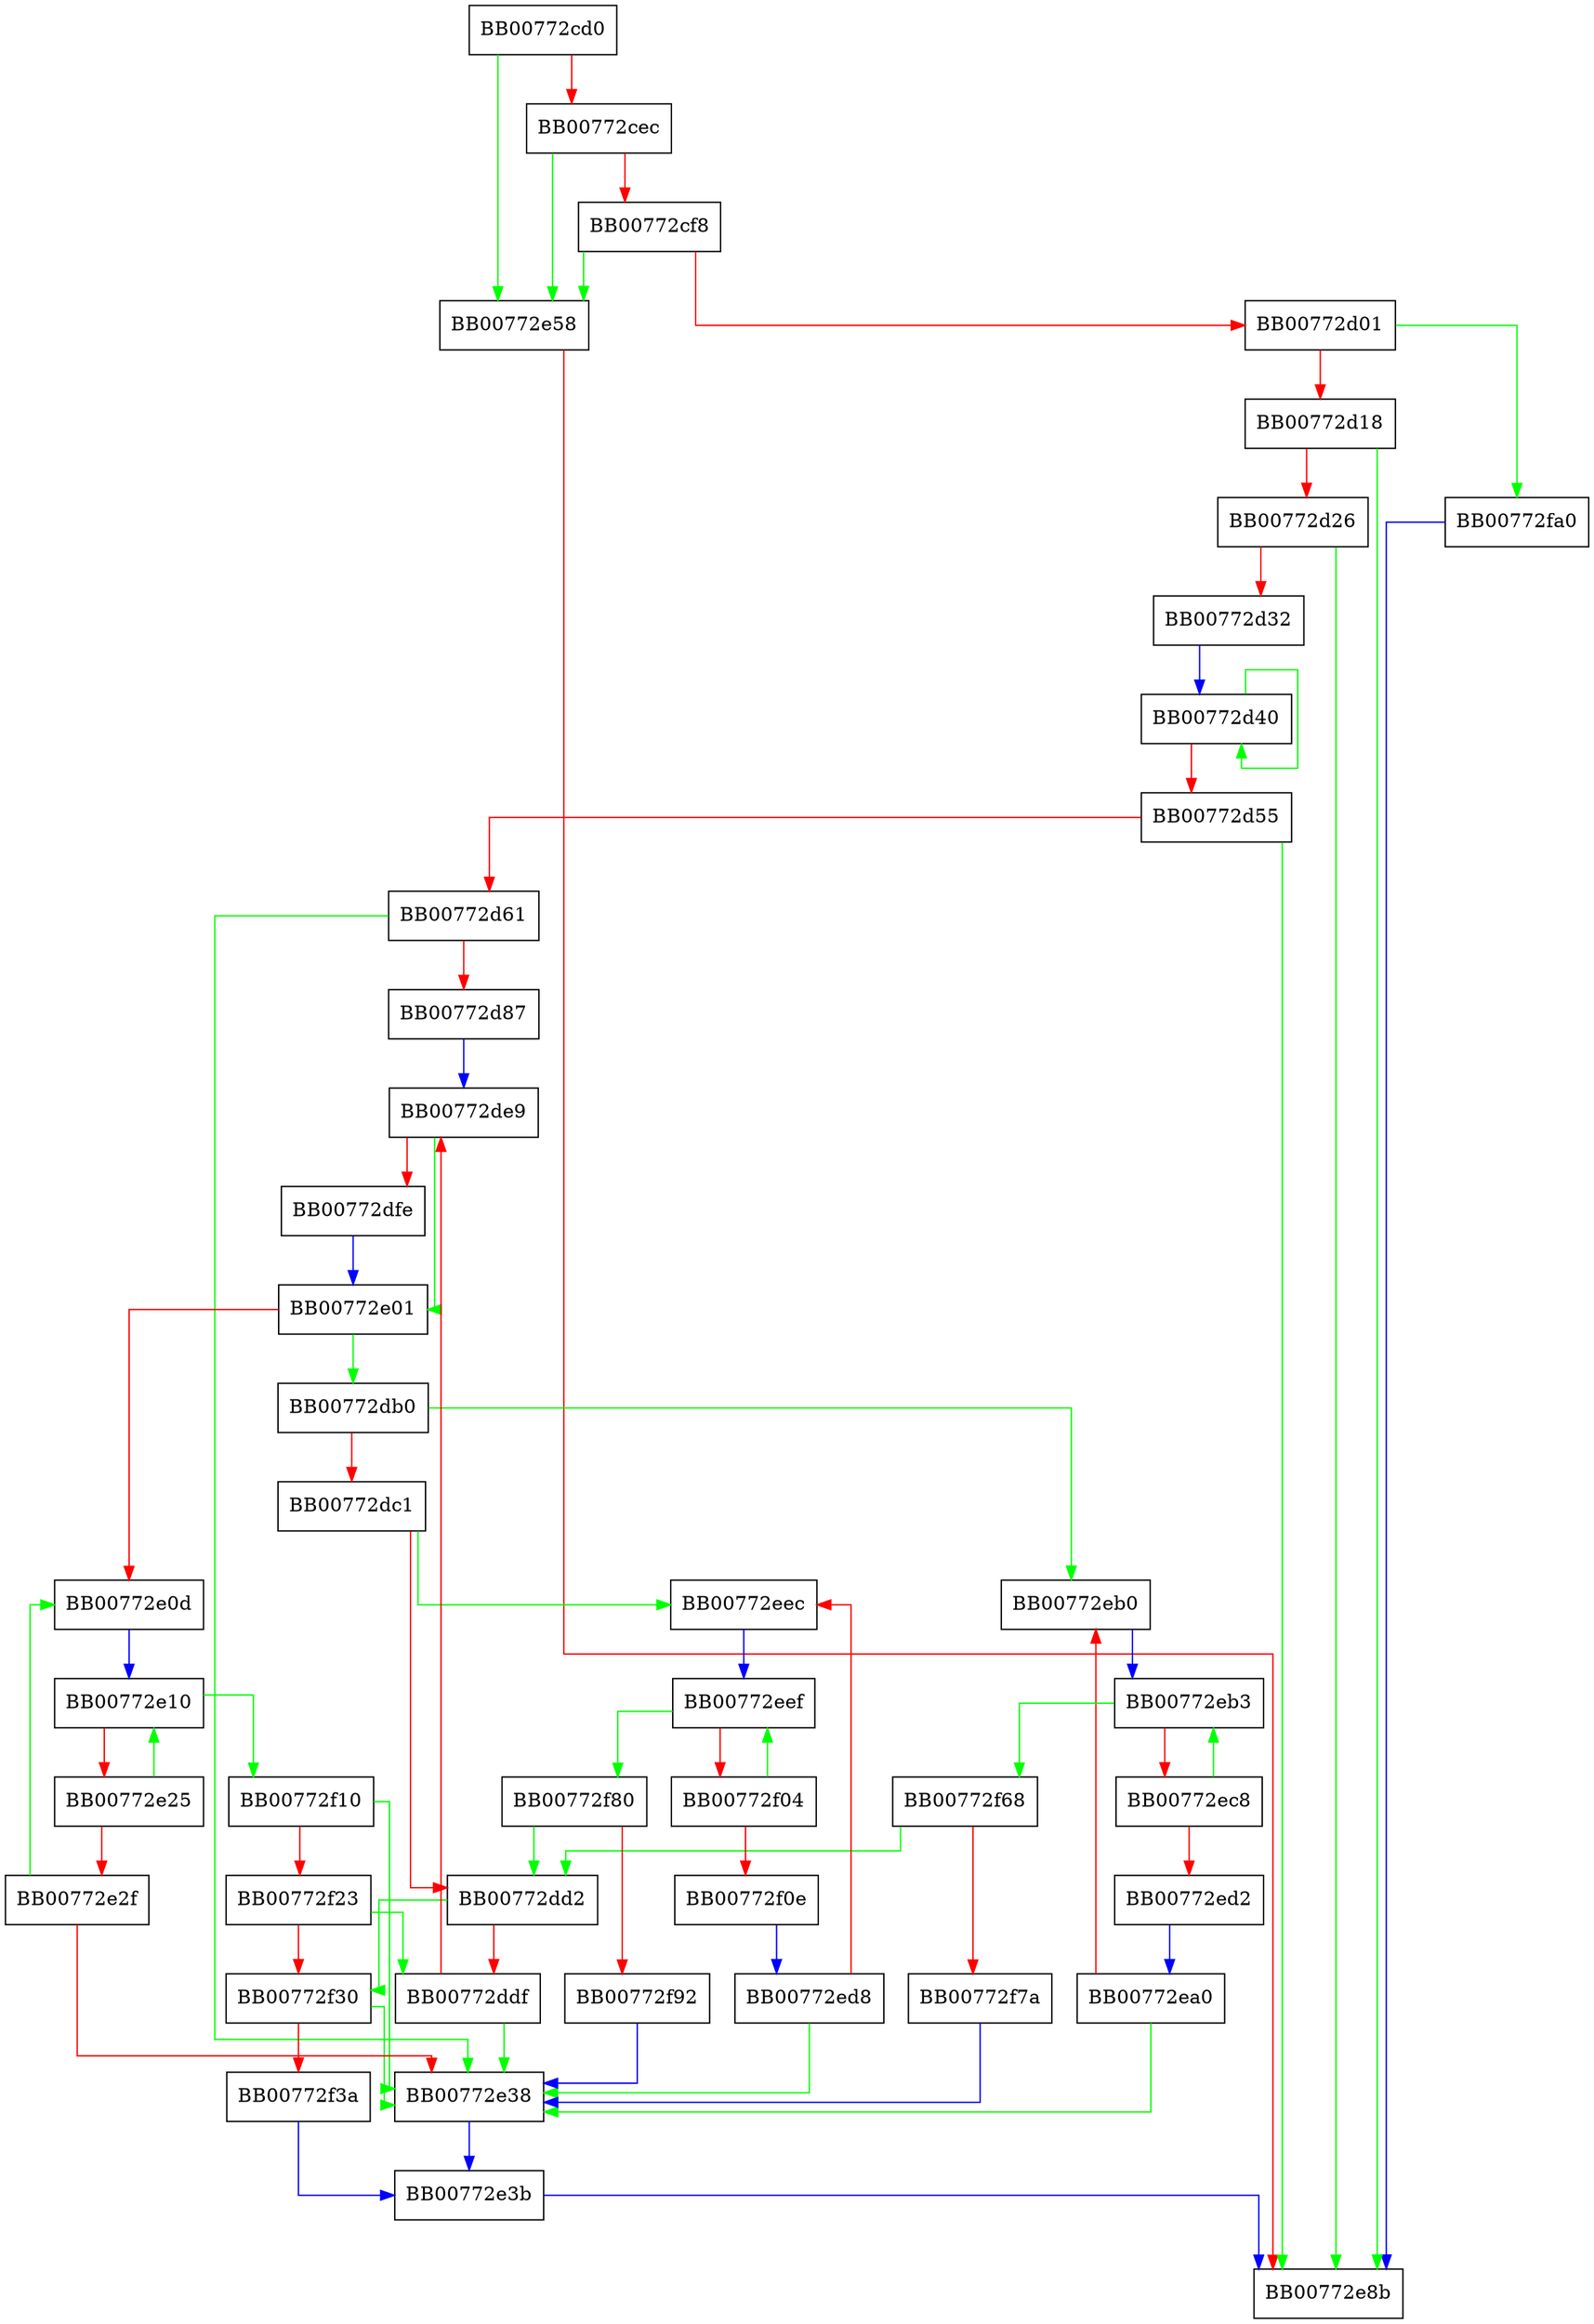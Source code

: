 digraph ossl_hpke_str2suite {
  node [shape="box"];
  graph [splines=ortho];
  BB00772cd0 -> BB00772e58 [color="green"];
  BB00772cd0 -> BB00772cec [color="red"];
  BB00772cec -> BB00772e58 [color="green"];
  BB00772cec -> BB00772cf8 [color="red"];
  BB00772cf8 -> BB00772e58 [color="green"];
  BB00772cf8 -> BB00772d01 [color="red"];
  BB00772d01 -> BB00772fa0 [color="green"];
  BB00772d01 -> BB00772d18 [color="red"];
  BB00772d18 -> BB00772e8b [color="green"];
  BB00772d18 -> BB00772d26 [color="red"];
  BB00772d26 -> BB00772e8b [color="green"];
  BB00772d26 -> BB00772d32 [color="red"];
  BB00772d32 -> BB00772d40 [color="blue"];
  BB00772d40 -> BB00772d40 [color="green"];
  BB00772d40 -> BB00772d55 [color="red"];
  BB00772d55 -> BB00772e8b [color="green"];
  BB00772d55 -> BB00772d61 [color="red"];
  BB00772d61 -> BB00772e38 [color="green"];
  BB00772d61 -> BB00772d87 [color="red"];
  BB00772d87 -> BB00772de9 [color="blue"];
  BB00772db0 -> BB00772eb0 [color="green"];
  BB00772db0 -> BB00772dc1 [color="red"];
  BB00772dc1 -> BB00772eec [color="green"];
  BB00772dc1 -> BB00772dd2 [color="red"];
  BB00772dd2 -> BB00772f30 [color="green"];
  BB00772dd2 -> BB00772ddf [color="red"];
  BB00772ddf -> BB00772e38 [color="green"];
  BB00772ddf -> BB00772de9 [color="red"];
  BB00772de9 -> BB00772e01 [color="green"];
  BB00772de9 -> BB00772dfe [color="red"];
  BB00772dfe -> BB00772e01 [color="blue"];
  BB00772e01 -> BB00772db0 [color="green"];
  BB00772e01 -> BB00772e0d [color="red"];
  BB00772e0d -> BB00772e10 [color="blue"];
  BB00772e10 -> BB00772f10 [color="green"];
  BB00772e10 -> BB00772e25 [color="red"];
  BB00772e25 -> BB00772e10 [color="green"];
  BB00772e25 -> BB00772e2f [color="red"];
  BB00772e2f -> BB00772e0d [color="green"];
  BB00772e2f -> BB00772e38 [color="red"];
  BB00772e38 -> BB00772e3b [color="blue"];
  BB00772e3b -> BB00772e8b [color="blue"];
  BB00772e58 -> BB00772e8b [color="red"];
  BB00772ea0 -> BB00772e38 [color="green"];
  BB00772ea0 -> BB00772eb0 [color="red"];
  BB00772eb0 -> BB00772eb3 [color="blue"];
  BB00772eb3 -> BB00772f68 [color="green"];
  BB00772eb3 -> BB00772ec8 [color="red"];
  BB00772ec8 -> BB00772eb3 [color="green"];
  BB00772ec8 -> BB00772ed2 [color="red"];
  BB00772ed2 -> BB00772ea0 [color="blue"];
  BB00772ed8 -> BB00772e38 [color="green"];
  BB00772ed8 -> BB00772eec [color="red"];
  BB00772eec -> BB00772eef [color="blue"];
  BB00772eef -> BB00772f80 [color="green"];
  BB00772eef -> BB00772f04 [color="red"];
  BB00772f04 -> BB00772eef [color="green"];
  BB00772f04 -> BB00772f0e [color="red"];
  BB00772f0e -> BB00772ed8 [color="blue"];
  BB00772f10 -> BB00772e38 [color="green"];
  BB00772f10 -> BB00772f23 [color="red"];
  BB00772f23 -> BB00772ddf [color="green"];
  BB00772f23 -> BB00772f30 [color="red"];
  BB00772f30 -> BB00772e38 [color="green"];
  BB00772f30 -> BB00772f3a [color="red"];
  BB00772f3a -> BB00772e3b [color="blue"];
  BB00772f68 -> BB00772dd2 [color="green"];
  BB00772f68 -> BB00772f7a [color="red"];
  BB00772f7a -> BB00772e38 [color="blue"];
  BB00772f80 -> BB00772dd2 [color="green"];
  BB00772f80 -> BB00772f92 [color="red"];
  BB00772f92 -> BB00772e38 [color="blue"];
  BB00772fa0 -> BB00772e8b [color="blue"];
}